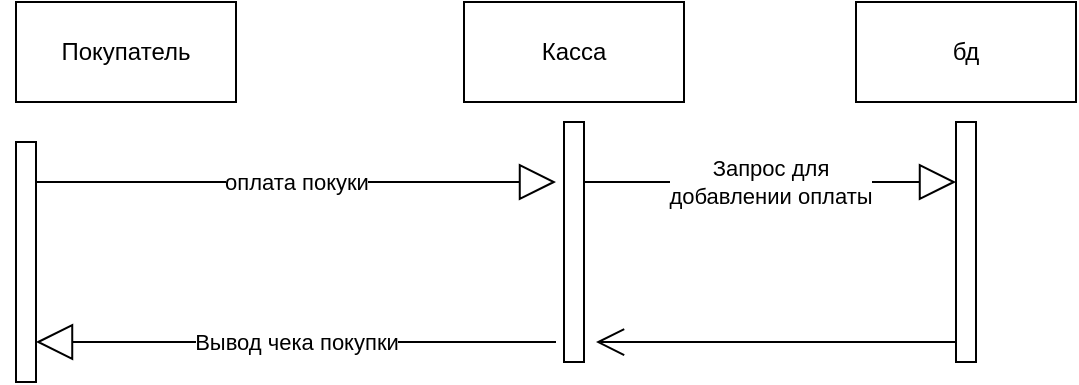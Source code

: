 <mxfile version="24.4.4" type="device">
  <diagram name="Page-1" id="Sj2x6cW2y5JQ7Eo2TBlC">
    <mxGraphModel dx="628" dy="636" grid="1" gridSize="10" guides="1" tooltips="1" connect="1" arrows="1" fold="1" page="1" pageScale="1" pageWidth="827" pageHeight="1169" math="0" shadow="0">
      <root>
        <mxCell id="0" />
        <mxCell id="1" parent="0" />
        <mxCell id="gwOjxGkQuXVdQYi5bwYu-195" value="Покупатель" style="html=1;whiteSpace=wrap;" vertex="1" parent="1">
          <mxGeometry x="80" y="70" width="110" height="50" as="geometry" />
        </mxCell>
        <mxCell id="gwOjxGkQuXVdQYi5bwYu-196" value="" style="html=1;points=[[0,0,0,0,5],[0,1,0,0,-5],[1,0,0,0,5],[1,1,0,0,-5]];perimeter=orthogonalPerimeter;outlineConnect=0;targetShapes=umlLifeline;portConstraint=eastwest;newEdgeStyle={&quot;curved&quot;:0,&quot;rounded&quot;:0};" vertex="1" parent="1">
          <mxGeometry x="80" y="140" width="10" height="120" as="geometry" />
        </mxCell>
        <mxCell id="gwOjxGkQuXVdQYi5bwYu-197" value="Касса" style="html=1;whiteSpace=wrap;" vertex="1" parent="1">
          <mxGeometry x="304" y="70" width="110" height="50" as="geometry" />
        </mxCell>
        <mxCell id="gwOjxGkQuXVdQYi5bwYu-198" value="бд" style="html=1;whiteSpace=wrap;" vertex="1" parent="1">
          <mxGeometry x="500" y="70" width="110" height="50" as="geometry" />
        </mxCell>
        <mxCell id="gwOjxGkQuXVdQYi5bwYu-199" value="оплата покуки" style="endArrow=block;endSize=16;endFill=0;html=1;rounded=0;" edge="1" parent="1">
          <mxGeometry width="160" relative="1" as="geometry">
            <mxPoint x="90" y="160" as="sourcePoint" />
            <mxPoint x="350" y="160" as="targetPoint" />
          </mxGeometry>
        </mxCell>
        <mxCell id="gwOjxGkQuXVdQYi5bwYu-200" value="" style="html=1;points=[[0,0,0,0,5],[0,1,0,0,-5],[1,0,0,0,5],[1,1,0,0,-5]];perimeter=orthogonalPerimeter;outlineConnect=0;targetShapes=umlLifeline;portConstraint=eastwest;newEdgeStyle={&quot;curved&quot;:0,&quot;rounded&quot;:0};" vertex="1" parent="1">
          <mxGeometry x="354" y="130" width="10" height="120" as="geometry" />
        </mxCell>
        <mxCell id="gwOjxGkQuXVdQYi5bwYu-201" value="" style="html=1;points=[[0,0,0,0,5],[0,1,0,0,-5],[1,0,0,0,5],[1,1,0,0,-5]];perimeter=orthogonalPerimeter;outlineConnect=0;targetShapes=umlLifeline;portConstraint=eastwest;newEdgeStyle={&quot;curved&quot;:0,&quot;rounded&quot;:0};" vertex="1" parent="1">
          <mxGeometry x="550" y="130" width="10" height="120" as="geometry" />
        </mxCell>
        <mxCell id="gwOjxGkQuXVdQYi5bwYu-202" value="Запрос для&lt;br&gt;добавлении оплаты" style="endArrow=block;endSize=16;endFill=0;html=1;rounded=0;" edge="1" parent="1">
          <mxGeometry width="160" relative="1" as="geometry">
            <mxPoint x="364" y="160" as="sourcePoint" />
            <mxPoint x="550" y="160" as="targetPoint" />
          </mxGeometry>
        </mxCell>
        <mxCell id="gwOjxGkQuXVdQYi5bwYu-203" value="" style="endArrow=open;endFill=1;endSize=12;html=1;rounded=0;entryX=1.6;entryY=0.917;entryDx=0;entryDy=0;entryPerimeter=0;" edge="1" parent="1" source="gwOjxGkQuXVdQYi5bwYu-201" target="gwOjxGkQuXVdQYi5bwYu-200">
          <mxGeometry width="160" relative="1" as="geometry">
            <mxPoint x="270" y="300" as="sourcePoint" />
            <mxPoint x="430" y="300" as="targetPoint" />
          </mxGeometry>
        </mxCell>
        <mxCell id="gwOjxGkQuXVdQYi5bwYu-204" value="Вывод чека покупки" style="endArrow=block;endSize=16;endFill=0;html=1;rounded=0;" edge="1" parent="1">
          <mxGeometry width="160" relative="1" as="geometry">
            <mxPoint x="350" y="240" as="sourcePoint" />
            <mxPoint x="90" y="240.0" as="targetPoint" />
          </mxGeometry>
        </mxCell>
      </root>
    </mxGraphModel>
  </diagram>
</mxfile>
